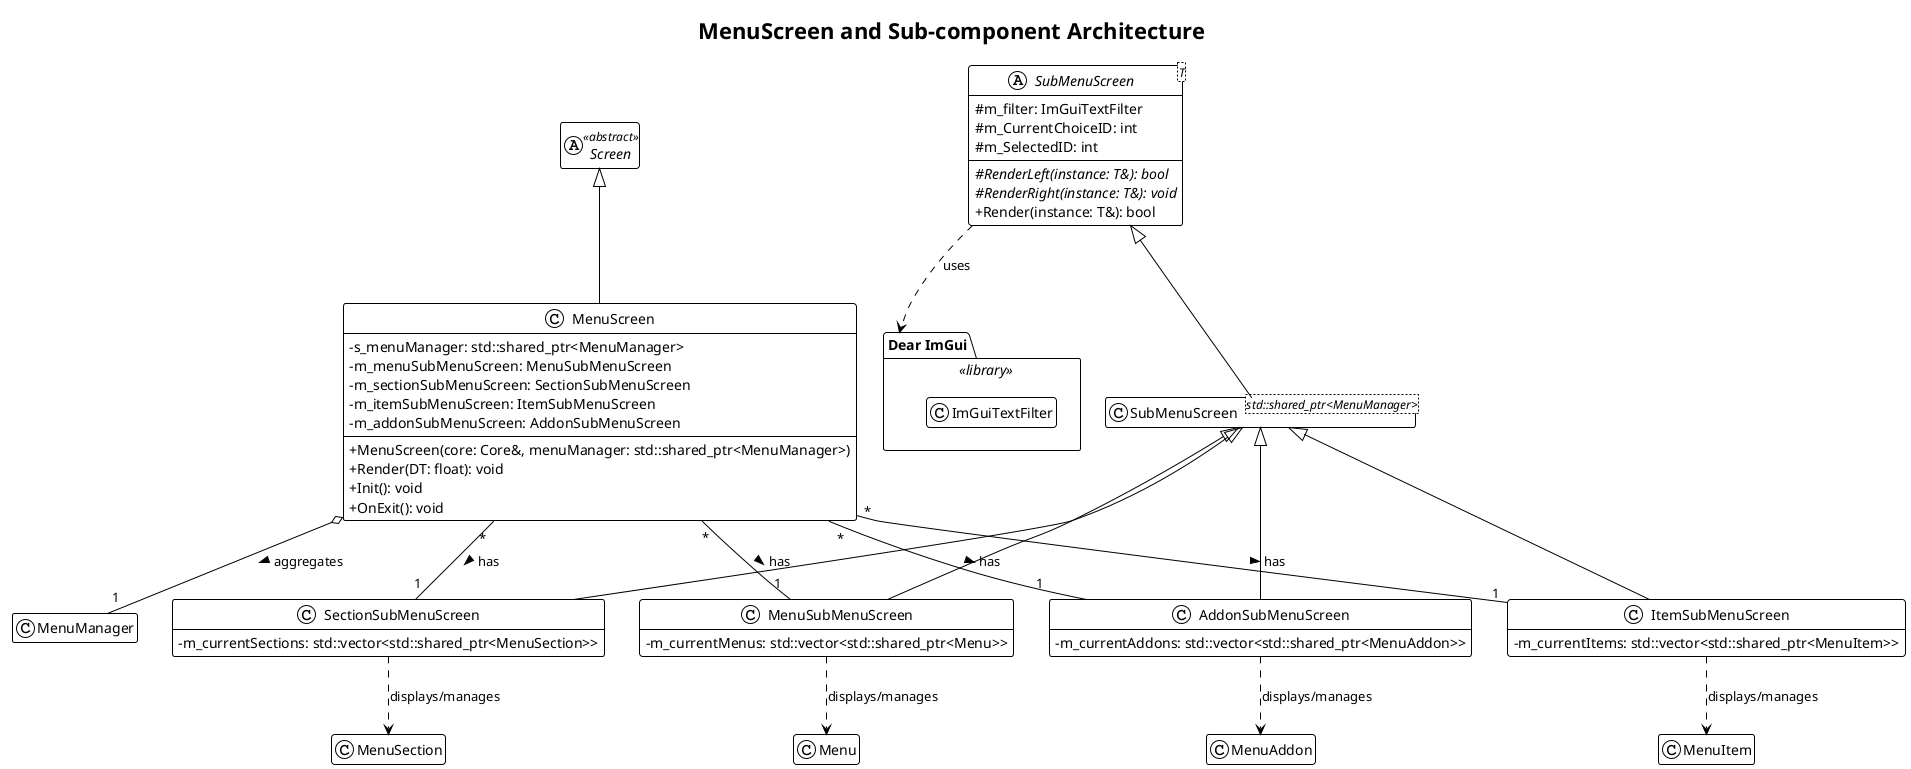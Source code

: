 @startuml
!theme plain
skinparam classAttributeIconSize 0
hide empty members
title MenuScreen and Sub-component Architecture

' --- Forward declarations for context ---
abstract class Screen <<abstract>>
class MenuManager
class Menu
class MenuSection
class MenuItem
class MenuAddon
package "Dear ImGui" as IMGUI_LIB <<library>> {
    class ImGuiTextFilter
}

' --- Abstract Generic Base Class for Sub-Screens ---
abstract class "SubMenuScreen<T>" as SubMenuScreen_T {
  # m_filter: ImGuiTextFilter
  # m_CurrentChoiceID: int
  # m_SelectedID: int
  --
  # {abstract} RenderLeft(instance: T&): bool
  # {abstract} RenderRight(instance: T&): void
  + Render(instance: T&): bool
}

' --- Concrete Sub-Screen Implementations ---
' All inherit from the same template instantiation.
class "SubMenuScreen<std::shared_ptr<MenuManager>>" as InstantiatedBase
SubMenuScreen_T <|-- InstantiatedBase

class MenuSubMenuScreen {
  - m_currentMenus: std::vector<std::shared_ptr<Menu>>
}
class SectionSubMenuScreen {
  - m_currentSections: std::vector<std::shared_ptr<MenuSection>>
}
class ItemSubMenuScreen {
  - m_currentItems: std::vector<std::shared_ptr<MenuItem>>
}
class AddonSubMenuScreen {
  - m_currentAddons: std::vector<std::shared_ptr<MenuAddon>>
}

' --- Main Screen that composes the sub-screens ---
class MenuScreen {
  - s_menuManager: std::shared_ptr<MenuManager>
  - m_menuSubMenuScreen: MenuSubMenuScreen
  - m_sectionSubMenuScreen: SectionSubMenuScreen
  - m_itemSubMenuScreen: ItemSubMenuScreen
  - m_addonSubMenuScreen: AddonSubMenuScreen
  --
  + MenuScreen(core: Core&, menuManager: std::shared_ptr<MenuManager>)
  + Render(DT: float): void
  + Init(): void
  + OnExit(): void
}

' --- Relationships ---

' Main Screen Inheritance and Composition
Screen <|-- MenuScreen
MenuScreen "*"-- "1" MenuSubMenuScreen : has >
MenuScreen "*"-- "1" SectionSubMenuScreen : has >
MenuScreen "*"-- "1" ItemSubMenuScreen : has >
MenuScreen "*"-- "1" AddonSubMenuScreen : has >

' Sub-Screen Inheritance
InstantiatedBase <|-- MenuSubMenuScreen
InstantiatedBase <|-- SectionSubMenuScreen
InstantiatedBase <|-- ItemSubMenuScreen
InstantiatedBase <|-- AddonSubMenuScreen

' Dependencies
MenuScreen o-- "1" MenuManager : aggregates >
SubMenuScreen_T ..> IMGUI_LIB : uses

MenuSubMenuScreen ..> Menu : displays/manages
SectionSubMenuScreen ..> MenuSection : displays/manages
ItemSubMenuScreen ..> MenuItem : displays/manages
AddonSubMenuScreen ..> MenuAddon : displays/manages

@enduml